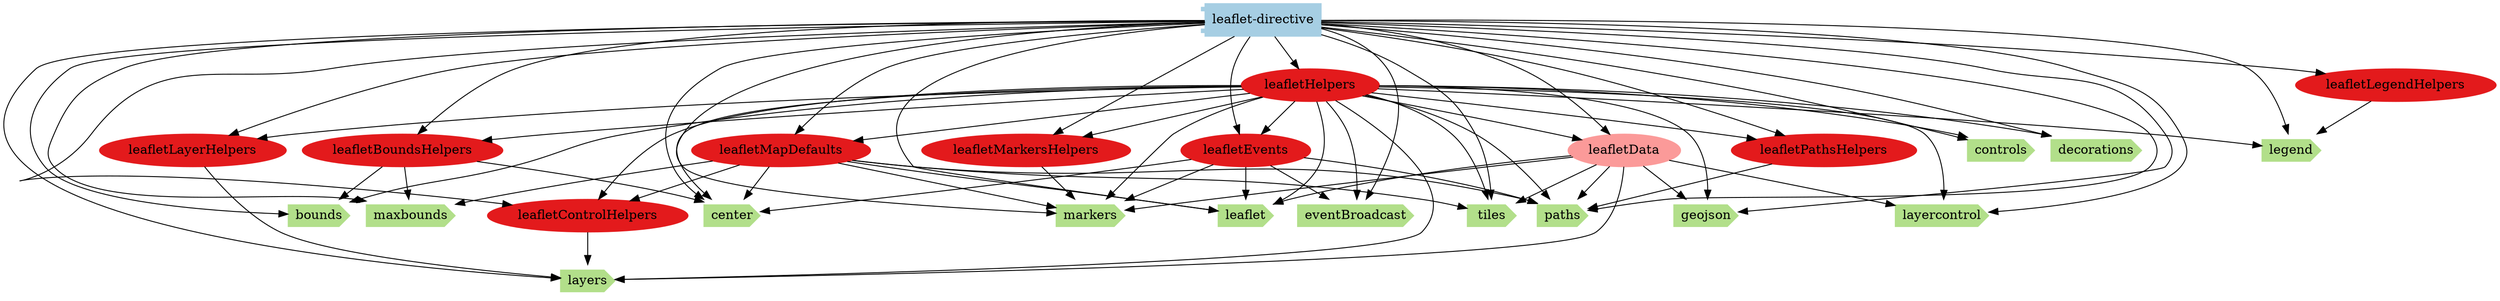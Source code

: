 digraph dependencies {
  node[shape="component",style="filled",colorscheme=paired12]


    node[shape="component"]
    "leaflet-directive"[label="leaflet-directive", color=1]

    


    node[shape="ellipse"]
    


    

    
      "leafletData"[label="leafletData", color=5]
      "leaflet-directive" -> "leafletData"
    

    
      "leafletMapDefaults"[label="leafletMapDefaults", color=6]
      "leaflet-directive" -> "leafletMapDefaults"
    
      "leafletEvents"[label="leafletEvents", color=6]
      "leaflet-directive" -> "leafletEvents"
    
      "leafletLayerHelpers"[label="leafletLayerHelpers", color=6]
      "leaflet-directive" -> "leafletLayerHelpers"
    
      "leafletControlHelpers"[label="leafletControlHelpers", color=6]
      "leaflet-directive" -> "leafletControlHelpers"
    
      "leafletLegendHelpers"[label="leafletLegendHelpers", color=6]
      "leaflet-directive" -> "leafletLegendHelpers"
    
      "leafletPathsHelpers"[label="leafletPathsHelpers", color=6]
      "leaflet-directive" -> "leafletPathsHelpers"
    
      "leafletBoundsHelpers"[label="leafletBoundsHelpers", color=6]
      "leaflet-directive" -> "leafletBoundsHelpers"
    
      "leafletMarkersHelpers"[label="leafletMarkersHelpers", color=6]
      "leaflet-directive" -> "leafletMarkersHelpers"
    
      "leafletHelpers"[label="leafletHelpers", color=6]
      "leaflet-directive" -> "leafletHelpers"
    

    node[shape="cds"]
    

    
      "leaflet"[label="leaflet", color=3]
      "leaflet-directive" -> "leaflet"
    
      "center"[label="center", color=3]
      "leaflet-directive" -> "center"
    
      "tiles"[label="tiles", color=3]
      "leaflet-directive" -> "tiles"
    
      "legend"[label="legend", color=3]
      "leaflet-directive" -> "legend"
    
      "geojson"[label="geojson", color=3]
      "leaflet-directive" -> "geojson"
    
      "layers"[label="layers", color=3]
      "leaflet-directive" -> "layers"
    
      "bounds"[label="bounds", color=3]
      "leaflet-directive" -> "bounds"
    
      "markers"[label="markers", color=3]
      "leaflet-directive" -> "markers"
    
      "paths"[label="paths", color=3]
      "leaflet-directive" -> "paths"
    
      "controls"[label="controls", color=3]
      "leaflet-directive" -> "controls"
    
      "eventBroadcast"[label="eventBroadcast", color=3]
      "leaflet-directive" -> "eventBroadcast"
    
      "maxbounds"[label="maxbounds", color=3]
      "leaflet-directive" -> "maxbounds"
    
      "decorations"[label="decorations", color=3]
      "leaflet-directive" -> "decorations"
    
      "layercontrol"[label="layercontrol", color=3]
      "leaflet-directive" -> "layercontrol"
    









    node[shape="ellipse",style="filled", color=9]
    

    
      
        "leafletData"[label="leafletData"]
        "leafletData" -> "leaflet"
      
        "leafletMapDefaults"[label="leafletMapDefaults"]
        "leafletMapDefaults" -> "leaflet"
      
        "leafletHelpers"[label="leafletHelpers"]
        "leafletHelpers" -> "leaflet"
      
        "leafletEvents"[label="leafletEvents"]
        "leafletEvents" -> "leaflet"
      
    
      
        "leafletMapDefaults"[label="leafletMapDefaults"]
        "leafletMapDefaults" -> "center"
      
        "leafletHelpers"[label="leafletHelpers"]
        "leafletHelpers" -> "center"
      
        "leafletBoundsHelpers"[label="leafletBoundsHelpers"]
        "leafletBoundsHelpers" -> "center"
      
        "leafletEvents"[label="leafletEvents"]
        "leafletEvents" -> "center"
      
    
      
        "leafletData"[label="leafletData"]
        "leafletData" -> "tiles"
      
        "leafletMapDefaults"[label="leafletMapDefaults"]
        "leafletMapDefaults" -> "tiles"
      
        "leafletHelpers"[label="leafletHelpers"]
        "leafletHelpers" -> "tiles"
      
    
      
        "leafletHelpers"[label="leafletHelpers"]
        "leafletHelpers" -> "legend"
      
        "leafletLegendHelpers"[label="leafletLegendHelpers"]
        "leafletLegendHelpers" -> "legend"
      
    
      
        "leafletData"[label="leafletData"]
        "leafletData" -> "geojson"
      
        "leafletHelpers"[label="leafletHelpers"]
        "leafletHelpers" -> "geojson"
      
    
      
        "leafletData"[label="leafletData"]
        "leafletData" -> "layers"
      
        "leafletHelpers"[label="leafletHelpers"]
        "leafletHelpers" -> "layers"
      
        "leafletLayerHelpers"[label="leafletLayerHelpers"]
        "leafletLayerHelpers" -> "layers"
      
        "leafletControlHelpers"[label="leafletControlHelpers"]
        "leafletControlHelpers" -> "layers"
      
    
      
        "leafletHelpers"[label="leafletHelpers"]
        "leafletHelpers" -> "bounds"
      
        "leafletBoundsHelpers"[label="leafletBoundsHelpers"]
        "leafletBoundsHelpers" -> "bounds"
      
    
      
        "leafletData"[label="leafletData"]
        "leafletData" -> "markers"
      
        "leafletHelpers"[label="leafletHelpers"]
        "leafletHelpers" -> "markers"
      
        "leafletMapDefaults"[label="leafletMapDefaults"]
        "leafletMapDefaults" -> "markers"
      
        "leafletMarkersHelpers"[label="leafletMarkersHelpers"]
        "leafletMarkersHelpers" -> "markers"
      
        "leafletEvents"[label="leafletEvents"]
        "leafletEvents" -> "markers"
      
    
      
        "leafletData"[label="leafletData"]
        "leafletData" -> "paths"
      
        "leafletMapDefaults"[label="leafletMapDefaults"]
        "leafletMapDefaults" -> "paths"
      
        "leafletHelpers"[label="leafletHelpers"]
        "leafletHelpers" -> "paths"
      
        "leafletPathsHelpers"[label="leafletPathsHelpers"]
        "leafletPathsHelpers" -> "paths"
      
        "leafletEvents"[label="leafletEvents"]
        "leafletEvents" -> "paths"
      
    
      
        "leafletHelpers"[label="leafletHelpers"]
        "leafletHelpers" -> "controls"
      
    
      
        "leafletHelpers"[label="leafletHelpers"]
        "leafletHelpers" -> "eventBroadcast"
      
        "leafletEvents"[label="leafletEvents"]
        "leafletEvents" -> "eventBroadcast"
      
    
      
        "leafletMapDefaults"[label="leafletMapDefaults"]
        "leafletMapDefaults" -> "maxbounds"
      
        "leafletBoundsHelpers"[label="leafletBoundsHelpers"]
        "leafletBoundsHelpers" -> "maxbounds"
      
    
      
        "leafletHelpers"[label="leafletHelpers"]
        "leafletHelpers" -> "decorations"
      
    
      
        "leafletData"[label="leafletData"]
        "leafletData" -> "layercontrol"
      
        "leafletHelpers"[label="leafletHelpers"]
        "leafletHelpers" -> "layercontrol"
      
    


    

    
      
        "leafletHelpers"[label="leafletHelpers"]
        "leafletHelpers" -> "leafletData"
      
    

    
      
        "leafletHelpers"[label="leafletHelpers"]
        "leafletHelpers" -> "leafletMapDefaults"
      
    
      
        "leafletHelpers"[label="leafletHelpers"]
        "leafletHelpers" -> "leafletEvents"
      
    
      
        "leafletHelpers"[label="leafletHelpers"]
        "leafletHelpers" -> "leafletLayerHelpers"
      
    
      
        "leafletHelpers"[label="leafletHelpers"]
        "leafletHelpers" -> "leafletControlHelpers"
      
        "leafletMapDefaults"[label="leafletMapDefaults"]
        "leafletMapDefaults" -> "leafletControlHelpers"
      
    
      
    
      
        "leafletHelpers"[label="leafletHelpers"]
        "leafletHelpers" -> "leafletPathsHelpers"
      
    
      
        "leafletHelpers"[label="leafletHelpers"]
        "leafletHelpers" -> "leafletBoundsHelpers"
      
    
      
        "leafletHelpers"[label="leafletHelpers"]
        "leafletHelpers" -> "leafletMarkersHelpers"
      
    
      
    

    


}
